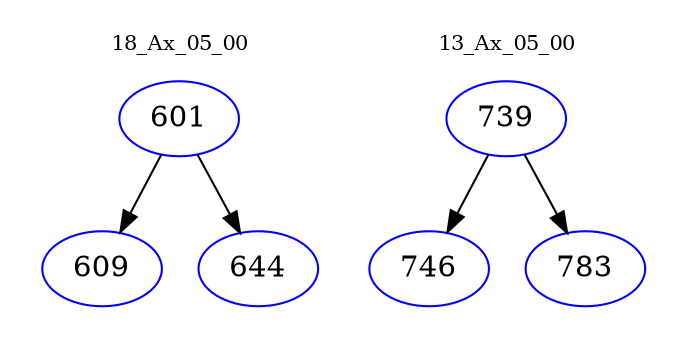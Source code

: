 digraph{
subgraph cluster_0 {
color = white
label = "18_Ax_05_00";
fontsize=10;
T0_601 [label="601", color="blue"]
T0_601 -> T0_609 [color="black"]
T0_609 [label="609", color="blue"]
T0_601 -> T0_644 [color="black"]
T0_644 [label="644", color="blue"]
}
subgraph cluster_1 {
color = white
label = "13_Ax_05_00";
fontsize=10;
T1_739 [label="739", color="blue"]
T1_739 -> T1_746 [color="black"]
T1_746 [label="746", color="blue"]
T1_739 -> T1_783 [color="black"]
T1_783 [label="783", color="blue"]
}
}
